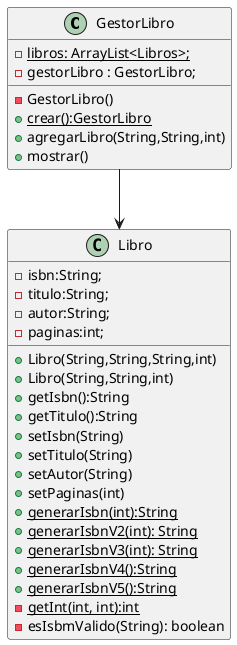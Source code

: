 @startuml
GestorLibro--> Libro 

class GestorLibro{
-{static} libros: ArrayList<Libros>;
- gestorLibro : GestorLibro;
- GestorLibro()
+{static}crear():GestorLibro
+agregarLibro(String,String,int)
+mostrar()

}

class Libro {
   -isbn:String;
   -titulo:String;
   -autor:String;
   -paginas:int;
   +Libro(String,String,String,int)
   +Libro(String,String,int)
   +getIsbn():String
   +getTitulo():String
   +setIsbn(String)
   +setTitulo(String)
   +setAutor(String)
   +setPaginas(int)
   +{static}generarIsbn(int):String
   +{static}generarIsbnV2(int): String
   +{static}generarIsbnV3(int): String
   +{static}generarIsbnV4():String
   +{static}generarIsbnV5():String
   -{static}getInt(int, int):int
   - esIsbmValido(String): boolean
}
@enduml